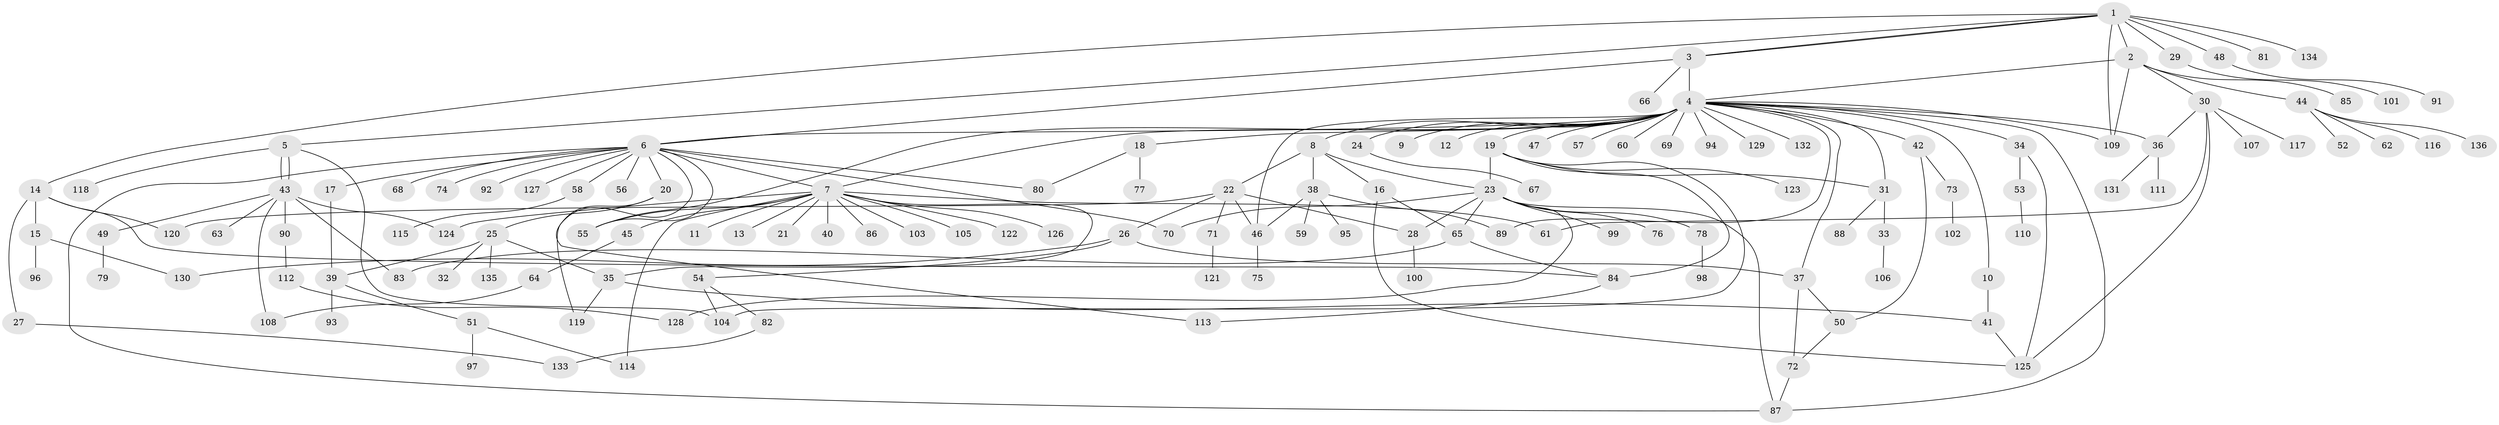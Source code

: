 // coarse degree distribution, {1: 0.925, 15: 0.025, 3: 0.025, 23: 0.025}
// Generated by graph-tools (version 1.1) at 2025/50/03/04/25 21:50:50]
// undirected, 136 vertices, 181 edges
graph export_dot {
graph [start="1"]
  node [color=gray90,style=filled];
  1;
  2;
  3;
  4;
  5;
  6;
  7;
  8;
  9;
  10;
  11;
  12;
  13;
  14;
  15;
  16;
  17;
  18;
  19;
  20;
  21;
  22;
  23;
  24;
  25;
  26;
  27;
  28;
  29;
  30;
  31;
  32;
  33;
  34;
  35;
  36;
  37;
  38;
  39;
  40;
  41;
  42;
  43;
  44;
  45;
  46;
  47;
  48;
  49;
  50;
  51;
  52;
  53;
  54;
  55;
  56;
  57;
  58;
  59;
  60;
  61;
  62;
  63;
  64;
  65;
  66;
  67;
  68;
  69;
  70;
  71;
  72;
  73;
  74;
  75;
  76;
  77;
  78;
  79;
  80;
  81;
  82;
  83;
  84;
  85;
  86;
  87;
  88;
  89;
  90;
  91;
  92;
  93;
  94;
  95;
  96;
  97;
  98;
  99;
  100;
  101;
  102;
  103;
  104;
  105;
  106;
  107;
  108;
  109;
  110;
  111;
  112;
  113;
  114;
  115;
  116;
  117;
  118;
  119;
  120;
  121;
  122;
  123;
  124;
  125;
  126;
  127;
  128;
  129;
  130;
  131;
  132;
  133;
  134;
  135;
  136;
  1 -- 2;
  1 -- 3;
  1 -- 3;
  1 -- 5;
  1 -- 14;
  1 -- 29;
  1 -- 48;
  1 -- 81;
  1 -- 109;
  1 -- 134;
  2 -- 4;
  2 -- 30;
  2 -- 44;
  2 -- 85;
  2 -- 109;
  3 -- 4;
  3 -- 6;
  3 -- 66;
  4 -- 6;
  4 -- 7;
  4 -- 8;
  4 -- 9;
  4 -- 10;
  4 -- 12;
  4 -- 18;
  4 -- 19;
  4 -- 24;
  4 -- 31;
  4 -- 34;
  4 -- 36;
  4 -- 37;
  4 -- 42;
  4 -- 46;
  4 -- 47;
  4 -- 55;
  4 -- 57;
  4 -- 60;
  4 -- 69;
  4 -- 87;
  4 -- 89;
  4 -- 94;
  4 -- 109;
  4 -- 129;
  4 -- 132;
  5 -- 43;
  5 -- 43;
  5 -- 104;
  5 -- 118;
  6 -- 7;
  6 -- 17;
  6 -- 20;
  6 -- 55;
  6 -- 56;
  6 -- 58;
  6 -- 68;
  6 -- 70;
  6 -- 74;
  6 -- 80;
  6 -- 87;
  6 -- 92;
  6 -- 119;
  6 -- 127;
  7 -- 11;
  7 -- 13;
  7 -- 21;
  7 -- 35;
  7 -- 40;
  7 -- 45;
  7 -- 55;
  7 -- 61;
  7 -- 86;
  7 -- 103;
  7 -- 105;
  7 -- 114;
  7 -- 122;
  7 -- 124;
  7 -- 126;
  8 -- 16;
  8 -- 22;
  8 -- 23;
  8 -- 38;
  10 -- 41;
  14 -- 15;
  14 -- 27;
  14 -- 84;
  14 -- 120;
  15 -- 96;
  15 -- 130;
  16 -- 65;
  16 -- 125;
  17 -- 39;
  18 -- 77;
  18 -- 80;
  19 -- 23;
  19 -- 31;
  19 -- 84;
  19 -- 104;
  19 -- 123;
  20 -- 25;
  20 -- 113;
  22 -- 26;
  22 -- 28;
  22 -- 46;
  22 -- 71;
  22 -- 120;
  23 -- 28;
  23 -- 65;
  23 -- 70;
  23 -- 76;
  23 -- 78;
  23 -- 87;
  23 -- 99;
  23 -- 128;
  24 -- 67;
  25 -- 32;
  25 -- 35;
  25 -- 39;
  25 -- 135;
  26 -- 37;
  26 -- 54;
  26 -- 130;
  27 -- 133;
  28 -- 100;
  29 -- 101;
  30 -- 36;
  30 -- 61;
  30 -- 107;
  30 -- 117;
  30 -- 125;
  31 -- 33;
  31 -- 88;
  33 -- 106;
  34 -- 53;
  34 -- 125;
  35 -- 41;
  35 -- 119;
  36 -- 111;
  36 -- 131;
  37 -- 50;
  37 -- 72;
  38 -- 46;
  38 -- 59;
  38 -- 89;
  38 -- 95;
  39 -- 51;
  39 -- 93;
  41 -- 125;
  42 -- 50;
  42 -- 73;
  43 -- 49;
  43 -- 63;
  43 -- 83;
  43 -- 90;
  43 -- 108;
  43 -- 124;
  44 -- 52;
  44 -- 62;
  44 -- 116;
  44 -- 136;
  45 -- 64;
  46 -- 75;
  48 -- 91;
  49 -- 79;
  50 -- 72;
  51 -- 97;
  51 -- 114;
  53 -- 110;
  54 -- 82;
  54 -- 104;
  58 -- 115;
  64 -- 108;
  65 -- 83;
  65 -- 84;
  71 -- 121;
  72 -- 87;
  73 -- 102;
  78 -- 98;
  82 -- 133;
  84 -- 113;
  90 -- 112;
  112 -- 128;
}
